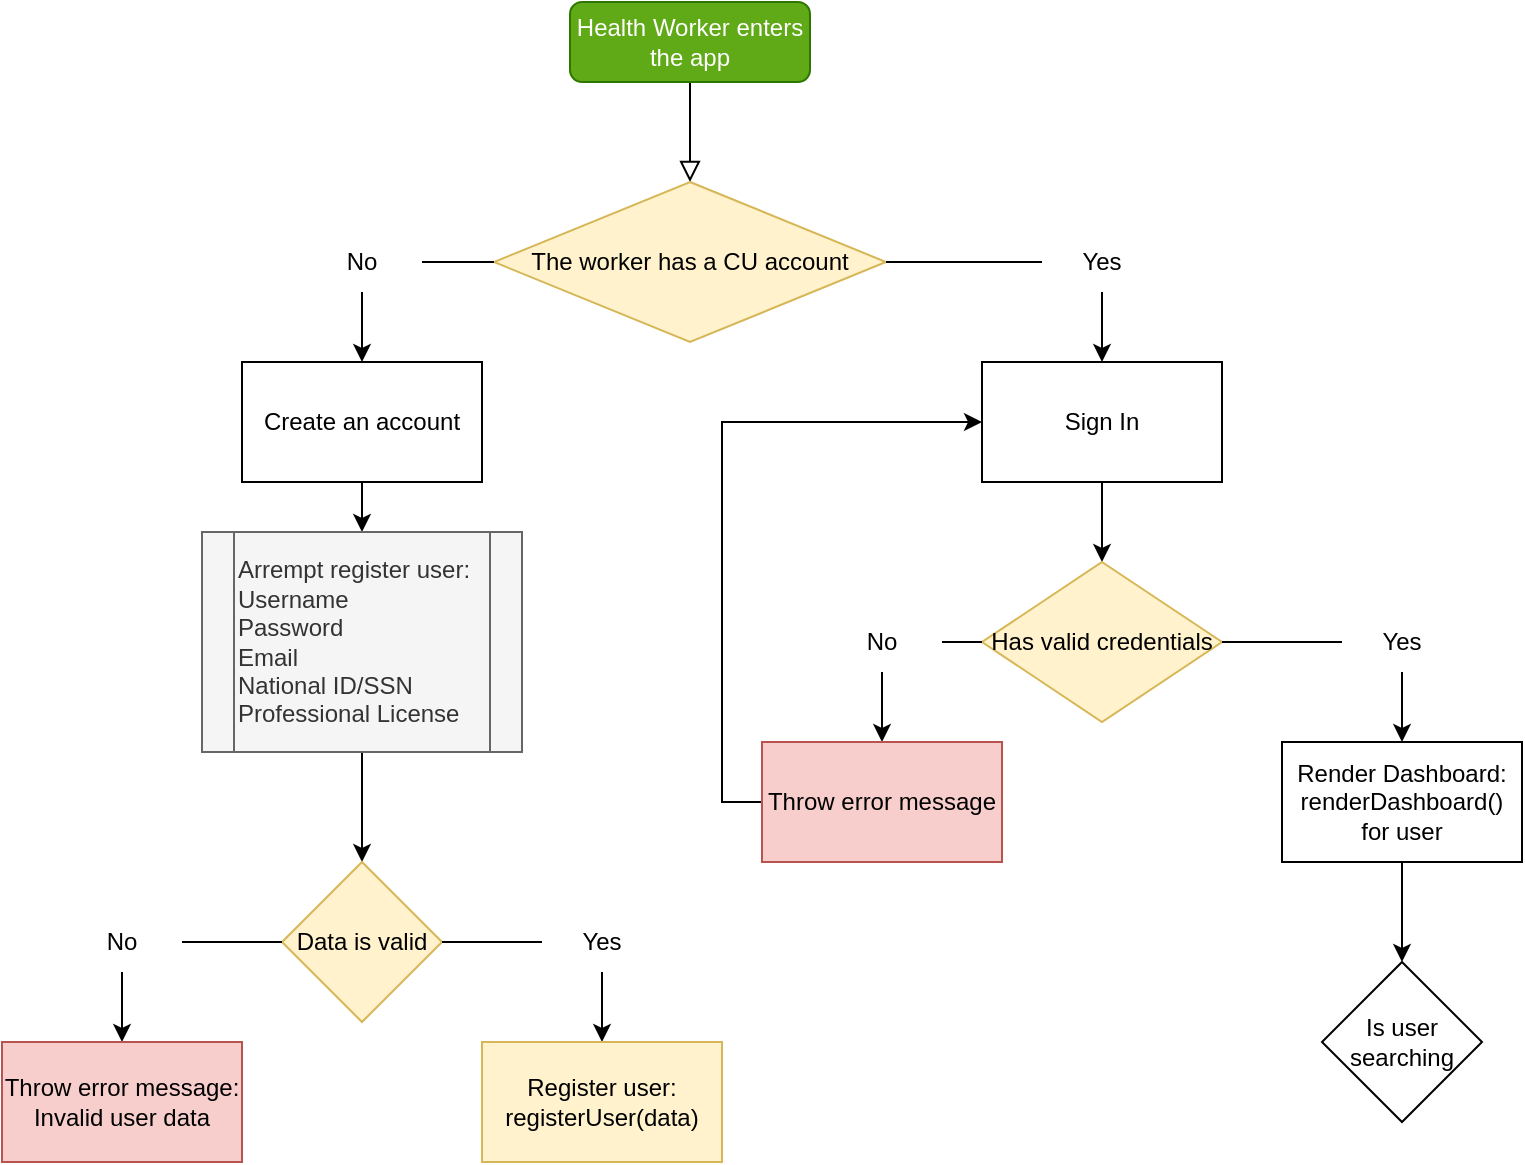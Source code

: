 <mxfile version="16.6.4" type="github">
  <diagram id="C5RBs43oDa-KdzZeNtuy" name="Page-1">
    <mxGraphModel dx="2000" dy="802" grid="1" gridSize="10" guides="1" tooltips="1" connect="1" arrows="1" fold="1" page="1" pageScale="1" pageWidth="1100" pageHeight="850" math="0" shadow="0">
      <root>
        <mxCell id="WIyWlLk6GJQsqaUBKTNV-0" />
        <mxCell id="WIyWlLk6GJQsqaUBKTNV-1" parent="WIyWlLk6GJQsqaUBKTNV-0" />
        <mxCell id="WIyWlLk6GJQsqaUBKTNV-2" value="" style="rounded=0;html=1;jettySize=auto;orthogonalLoop=1;fontSize=11;endArrow=block;endFill=0;endSize=8;strokeWidth=1;shadow=0;labelBackgroundColor=none;edgeStyle=orthogonalEdgeStyle;" parent="WIyWlLk6GJQsqaUBKTNV-1" source="WIyWlLk6GJQsqaUBKTNV-3" target="2n9jpFvJ1BDSwHlZQIuS-0" edge="1">
          <mxGeometry relative="1" as="geometry">
            <mxPoint x="414" y="130" as="targetPoint" />
          </mxGeometry>
        </mxCell>
        <mxCell id="WIyWlLk6GJQsqaUBKTNV-3" value="Health Worker enters the app" style="rounded=1;whiteSpace=wrap;html=1;fontSize=12;glass=0;strokeWidth=1;shadow=0;fillColor=#60a917;fontColor=#ffffff;strokeColor=#2D7600;" parent="WIyWlLk6GJQsqaUBKTNV-1" vertex="1">
          <mxGeometry x="354" y="40" width="120" height="40" as="geometry" />
        </mxCell>
        <mxCell id="2n9jpFvJ1BDSwHlZQIuS-4" value="" style="edgeStyle=orthogonalEdgeStyle;rounded=0;orthogonalLoop=1;jettySize=auto;html=1;startArrow=none;" edge="1" parent="WIyWlLk6GJQsqaUBKTNV-1" source="2n9jpFvJ1BDSwHlZQIuS-7" target="2n9jpFvJ1BDSwHlZQIuS-3">
          <mxGeometry relative="1" as="geometry" />
        </mxCell>
        <mxCell id="2n9jpFvJ1BDSwHlZQIuS-6" value="" style="edgeStyle=orthogonalEdgeStyle;rounded=0;orthogonalLoop=1;jettySize=auto;html=1;startArrow=none;" edge="1" parent="WIyWlLk6GJQsqaUBKTNV-1" source="2n9jpFvJ1BDSwHlZQIuS-8" target="2n9jpFvJ1BDSwHlZQIuS-5">
          <mxGeometry relative="1" as="geometry" />
        </mxCell>
        <mxCell id="2n9jpFvJ1BDSwHlZQIuS-0" value="The worker has a CU account" style="rhombus;whiteSpace=wrap;html=1;fillColor=#fff2cc;strokeColor=#d6b656;" vertex="1" parent="WIyWlLk6GJQsqaUBKTNV-1">
          <mxGeometry x="316" y="130" width="196" height="80" as="geometry" />
        </mxCell>
        <mxCell id="2n9jpFvJ1BDSwHlZQIuS-10" value="" style="edgeStyle=orthogonalEdgeStyle;rounded=0;orthogonalLoop=1;jettySize=auto;html=1;" edge="1" parent="WIyWlLk6GJQsqaUBKTNV-1" source="2n9jpFvJ1BDSwHlZQIuS-3" target="2n9jpFvJ1BDSwHlZQIuS-9">
          <mxGeometry relative="1" as="geometry" />
        </mxCell>
        <mxCell id="2n9jpFvJ1BDSwHlZQIuS-3" value="Create an account" style="whiteSpace=wrap;html=1;" vertex="1" parent="WIyWlLk6GJQsqaUBKTNV-1">
          <mxGeometry x="190" y="220" width="120" height="60" as="geometry" />
        </mxCell>
        <mxCell id="2n9jpFvJ1BDSwHlZQIuS-17" value="" style="edgeStyle=orthogonalEdgeStyle;rounded=0;orthogonalLoop=1;jettySize=auto;html=1;" edge="1" parent="WIyWlLk6GJQsqaUBKTNV-1" source="2n9jpFvJ1BDSwHlZQIuS-5" target="2n9jpFvJ1BDSwHlZQIuS-16">
          <mxGeometry relative="1" as="geometry" />
        </mxCell>
        <mxCell id="2n9jpFvJ1BDSwHlZQIuS-5" value="Sign In" style="whiteSpace=wrap;html=1;" vertex="1" parent="WIyWlLk6GJQsqaUBKTNV-1">
          <mxGeometry x="560" y="220" width="120" height="60" as="geometry" />
        </mxCell>
        <mxCell id="2n9jpFvJ1BDSwHlZQIuS-31" value="" style="edgeStyle=orthogonalEdgeStyle;rounded=0;orthogonalLoop=1;jettySize=auto;html=1;" edge="1" parent="WIyWlLk6GJQsqaUBKTNV-1" source="2n9jpFvJ1BDSwHlZQIuS-9" target="2n9jpFvJ1BDSwHlZQIuS-30">
          <mxGeometry relative="1" as="geometry" />
        </mxCell>
        <mxCell id="2n9jpFvJ1BDSwHlZQIuS-9" value="Arrempt register user:&lt;br&gt;Username&lt;br&gt;Password&lt;br&gt;Email&lt;br&gt;National ID/SSN&lt;br&gt;Professional License" style="shape=process;whiteSpace=wrap;html=1;backgroundOutline=1;align=left;fillColor=#f5f5f5;strokeColor=#666666;fontColor=#333333;" vertex="1" parent="WIyWlLk6GJQsqaUBKTNV-1">
          <mxGeometry x="170" y="305" width="160" height="110" as="geometry" />
        </mxCell>
        <mxCell id="2n9jpFvJ1BDSwHlZQIuS-7" value="No" style="text;html=1;strokeColor=none;fillColor=none;align=center;verticalAlign=middle;whiteSpace=wrap;rounded=0;" vertex="1" parent="WIyWlLk6GJQsqaUBKTNV-1">
          <mxGeometry x="220" y="155" width="60" height="30" as="geometry" />
        </mxCell>
        <mxCell id="2n9jpFvJ1BDSwHlZQIuS-13" value="" style="edgeStyle=orthogonalEdgeStyle;rounded=0;orthogonalLoop=1;jettySize=auto;html=1;endArrow=none;" edge="1" parent="WIyWlLk6GJQsqaUBKTNV-1" source="2n9jpFvJ1BDSwHlZQIuS-0" target="2n9jpFvJ1BDSwHlZQIuS-7">
          <mxGeometry relative="1" as="geometry">
            <mxPoint x="316" y="170" as="sourcePoint" />
            <mxPoint x="170" y="170" as="targetPoint" />
          </mxGeometry>
        </mxCell>
        <mxCell id="2n9jpFvJ1BDSwHlZQIuS-8" value="Yes" style="text;html=1;strokeColor=none;fillColor=none;align=center;verticalAlign=middle;whiteSpace=wrap;rounded=0;" vertex="1" parent="WIyWlLk6GJQsqaUBKTNV-1">
          <mxGeometry x="590" y="155" width="60" height="30" as="geometry" />
        </mxCell>
        <mxCell id="2n9jpFvJ1BDSwHlZQIuS-14" value="" style="edgeStyle=orthogonalEdgeStyle;rounded=0;orthogonalLoop=1;jettySize=auto;html=1;endArrow=none;" edge="1" parent="WIyWlLk6GJQsqaUBKTNV-1" source="2n9jpFvJ1BDSwHlZQIuS-0" target="2n9jpFvJ1BDSwHlZQIuS-8">
          <mxGeometry relative="1" as="geometry">
            <mxPoint x="512" y="170" as="sourcePoint" />
            <mxPoint x="660" y="170" as="targetPoint" />
          </mxGeometry>
        </mxCell>
        <mxCell id="2n9jpFvJ1BDSwHlZQIuS-23" value="" style="edgeStyle=orthogonalEdgeStyle;rounded=0;orthogonalLoop=1;jettySize=auto;html=1;startArrow=none;" edge="1" parent="WIyWlLk6GJQsqaUBKTNV-1" source="2n9jpFvJ1BDSwHlZQIuS-24" target="2n9jpFvJ1BDSwHlZQIuS-22">
          <mxGeometry relative="1" as="geometry" />
        </mxCell>
        <mxCell id="2n9jpFvJ1BDSwHlZQIuS-27" value="" style="edgeStyle=orthogonalEdgeStyle;rounded=0;orthogonalLoop=1;jettySize=auto;html=1;startArrow=none;" edge="1" parent="WIyWlLk6GJQsqaUBKTNV-1" source="2n9jpFvJ1BDSwHlZQIuS-28" target="2n9jpFvJ1BDSwHlZQIuS-26">
          <mxGeometry relative="1" as="geometry" />
        </mxCell>
        <mxCell id="2n9jpFvJ1BDSwHlZQIuS-16" value="Has valid credentials" style="rhombus;whiteSpace=wrap;html=1;fillColor=#fff2cc;strokeColor=#d6b656;" vertex="1" parent="WIyWlLk6GJQsqaUBKTNV-1">
          <mxGeometry x="560" y="320" width="120" height="80" as="geometry" />
        </mxCell>
        <mxCell id="2n9jpFvJ1BDSwHlZQIuS-41" style="edgeStyle=orthogonalEdgeStyle;rounded=0;orthogonalLoop=1;jettySize=auto;html=1;exitX=0;exitY=0.5;exitDx=0;exitDy=0;entryX=0;entryY=0.5;entryDx=0;entryDy=0;" edge="1" parent="WIyWlLk6GJQsqaUBKTNV-1" source="2n9jpFvJ1BDSwHlZQIuS-22" target="2n9jpFvJ1BDSwHlZQIuS-5">
          <mxGeometry relative="1" as="geometry" />
        </mxCell>
        <mxCell id="2n9jpFvJ1BDSwHlZQIuS-22" value="Throw error message" style="whiteSpace=wrap;html=1;fillColor=#f8cecc;strokeColor=#b85450;" vertex="1" parent="WIyWlLk6GJQsqaUBKTNV-1">
          <mxGeometry x="450" y="410" width="120" height="60" as="geometry" />
        </mxCell>
        <mxCell id="2n9jpFvJ1BDSwHlZQIuS-24" value="No" style="text;html=1;strokeColor=none;fillColor=none;align=center;verticalAlign=middle;whiteSpace=wrap;rounded=0;" vertex="1" parent="WIyWlLk6GJQsqaUBKTNV-1">
          <mxGeometry x="480" y="345" width="60" height="30" as="geometry" />
        </mxCell>
        <mxCell id="2n9jpFvJ1BDSwHlZQIuS-25" value="" style="edgeStyle=orthogonalEdgeStyle;rounded=0;orthogonalLoop=1;jettySize=auto;html=1;endArrow=none;" edge="1" parent="WIyWlLk6GJQsqaUBKTNV-1" source="2n9jpFvJ1BDSwHlZQIuS-16" target="2n9jpFvJ1BDSwHlZQIuS-24">
          <mxGeometry relative="1" as="geometry">
            <mxPoint x="520" y="360" as="sourcePoint" />
            <mxPoint x="430" y="410" as="targetPoint" />
          </mxGeometry>
        </mxCell>
        <mxCell id="2n9jpFvJ1BDSwHlZQIuS-45" value="" style="edgeStyle=orthogonalEdgeStyle;rounded=0;orthogonalLoop=1;jettySize=auto;html=1;" edge="1" parent="WIyWlLk6GJQsqaUBKTNV-1" source="2n9jpFvJ1BDSwHlZQIuS-26" target="2n9jpFvJ1BDSwHlZQIuS-44">
          <mxGeometry relative="1" as="geometry" />
        </mxCell>
        <mxCell id="2n9jpFvJ1BDSwHlZQIuS-26" value="Render Dashboard:&lt;br&gt;renderDashboard() for user" style="whiteSpace=wrap;html=1;" vertex="1" parent="WIyWlLk6GJQsqaUBKTNV-1">
          <mxGeometry x="710" y="410" width="120" height="60" as="geometry" />
        </mxCell>
        <mxCell id="2n9jpFvJ1BDSwHlZQIuS-28" value="Yes" style="text;html=1;strokeColor=none;fillColor=none;align=center;verticalAlign=middle;whiteSpace=wrap;rounded=0;" vertex="1" parent="WIyWlLk6GJQsqaUBKTNV-1">
          <mxGeometry x="740" y="345" width="60" height="30" as="geometry" />
        </mxCell>
        <mxCell id="2n9jpFvJ1BDSwHlZQIuS-29" value="" style="edgeStyle=orthogonalEdgeStyle;rounded=0;orthogonalLoop=1;jettySize=auto;html=1;endArrow=none;" edge="1" parent="WIyWlLk6GJQsqaUBKTNV-1" source="2n9jpFvJ1BDSwHlZQIuS-16" target="2n9jpFvJ1BDSwHlZQIuS-28">
          <mxGeometry relative="1" as="geometry">
            <mxPoint x="640" y="360" as="sourcePoint" />
            <mxPoint x="730" y="410" as="targetPoint" />
          </mxGeometry>
        </mxCell>
        <mxCell id="2n9jpFvJ1BDSwHlZQIuS-33" value="" style="edgeStyle=orthogonalEdgeStyle;rounded=0;orthogonalLoop=1;jettySize=auto;html=1;startArrow=none;" edge="1" parent="WIyWlLk6GJQsqaUBKTNV-1" source="2n9jpFvJ1BDSwHlZQIuS-37" target="2n9jpFvJ1BDSwHlZQIuS-32">
          <mxGeometry relative="1" as="geometry" />
        </mxCell>
        <mxCell id="2n9jpFvJ1BDSwHlZQIuS-35" value="" style="edgeStyle=orthogonalEdgeStyle;rounded=0;orthogonalLoop=1;jettySize=auto;html=1;startArrow=none;" edge="1" parent="WIyWlLk6GJQsqaUBKTNV-1" source="2n9jpFvJ1BDSwHlZQIuS-39" target="2n9jpFvJ1BDSwHlZQIuS-34">
          <mxGeometry relative="1" as="geometry" />
        </mxCell>
        <mxCell id="2n9jpFvJ1BDSwHlZQIuS-30" value="Data is valid" style="rhombus;whiteSpace=wrap;html=1;align=center;fillColor=#fff2cc;strokeColor=#d6b656;" vertex="1" parent="WIyWlLk6GJQsqaUBKTNV-1">
          <mxGeometry x="210" y="470" width="80" height="80" as="geometry" />
        </mxCell>
        <mxCell id="2n9jpFvJ1BDSwHlZQIuS-32" value="Throw error message:&lt;br&gt;Invalid user data" style="whiteSpace=wrap;html=1;fillColor=#f8cecc;strokeColor=#b85450;" vertex="1" parent="WIyWlLk6GJQsqaUBKTNV-1">
          <mxGeometry x="70" y="560" width="120" height="60" as="geometry" />
        </mxCell>
        <mxCell id="2n9jpFvJ1BDSwHlZQIuS-34" value="Register user:&lt;br&gt;registerUser(data)" style="whiteSpace=wrap;html=1;fillColor=#fff2cc;strokeColor=#d6b656;" vertex="1" parent="WIyWlLk6GJQsqaUBKTNV-1">
          <mxGeometry x="310" y="560" width="120" height="60" as="geometry" />
        </mxCell>
        <mxCell id="2n9jpFvJ1BDSwHlZQIuS-37" value="No" style="text;html=1;strokeColor=none;fillColor=none;align=center;verticalAlign=middle;whiteSpace=wrap;rounded=0;" vertex="1" parent="WIyWlLk6GJQsqaUBKTNV-1">
          <mxGeometry x="100" y="495" width="60" height="30" as="geometry" />
        </mxCell>
        <mxCell id="2n9jpFvJ1BDSwHlZQIuS-38" value="" style="edgeStyle=orthogonalEdgeStyle;rounded=0;orthogonalLoop=1;jettySize=auto;html=1;endArrow=none;" edge="1" parent="WIyWlLk6GJQsqaUBKTNV-1" source="2n9jpFvJ1BDSwHlZQIuS-30" target="2n9jpFvJ1BDSwHlZQIuS-37">
          <mxGeometry relative="1" as="geometry">
            <mxPoint x="210" y="510" as="sourcePoint" />
            <mxPoint x="130" y="560" as="targetPoint" />
          </mxGeometry>
        </mxCell>
        <mxCell id="2n9jpFvJ1BDSwHlZQIuS-39" value="Yes" style="text;html=1;strokeColor=none;fillColor=none;align=center;verticalAlign=middle;whiteSpace=wrap;rounded=0;" vertex="1" parent="WIyWlLk6GJQsqaUBKTNV-1">
          <mxGeometry x="340" y="495" width="60" height="30" as="geometry" />
        </mxCell>
        <mxCell id="2n9jpFvJ1BDSwHlZQIuS-40" value="" style="edgeStyle=orthogonalEdgeStyle;rounded=0;orthogonalLoop=1;jettySize=auto;html=1;endArrow=none;" edge="1" parent="WIyWlLk6GJQsqaUBKTNV-1" source="2n9jpFvJ1BDSwHlZQIuS-30" target="2n9jpFvJ1BDSwHlZQIuS-39">
          <mxGeometry relative="1" as="geometry">
            <mxPoint x="290" y="510" as="sourcePoint" />
            <mxPoint x="370" y="560" as="targetPoint" />
          </mxGeometry>
        </mxCell>
        <mxCell id="2n9jpFvJ1BDSwHlZQIuS-44" value="Is user searching" style="rhombus;whiteSpace=wrap;html=1;" vertex="1" parent="WIyWlLk6GJQsqaUBKTNV-1">
          <mxGeometry x="730" y="520" width="80" height="80" as="geometry" />
        </mxCell>
      </root>
    </mxGraphModel>
  </diagram>
</mxfile>

